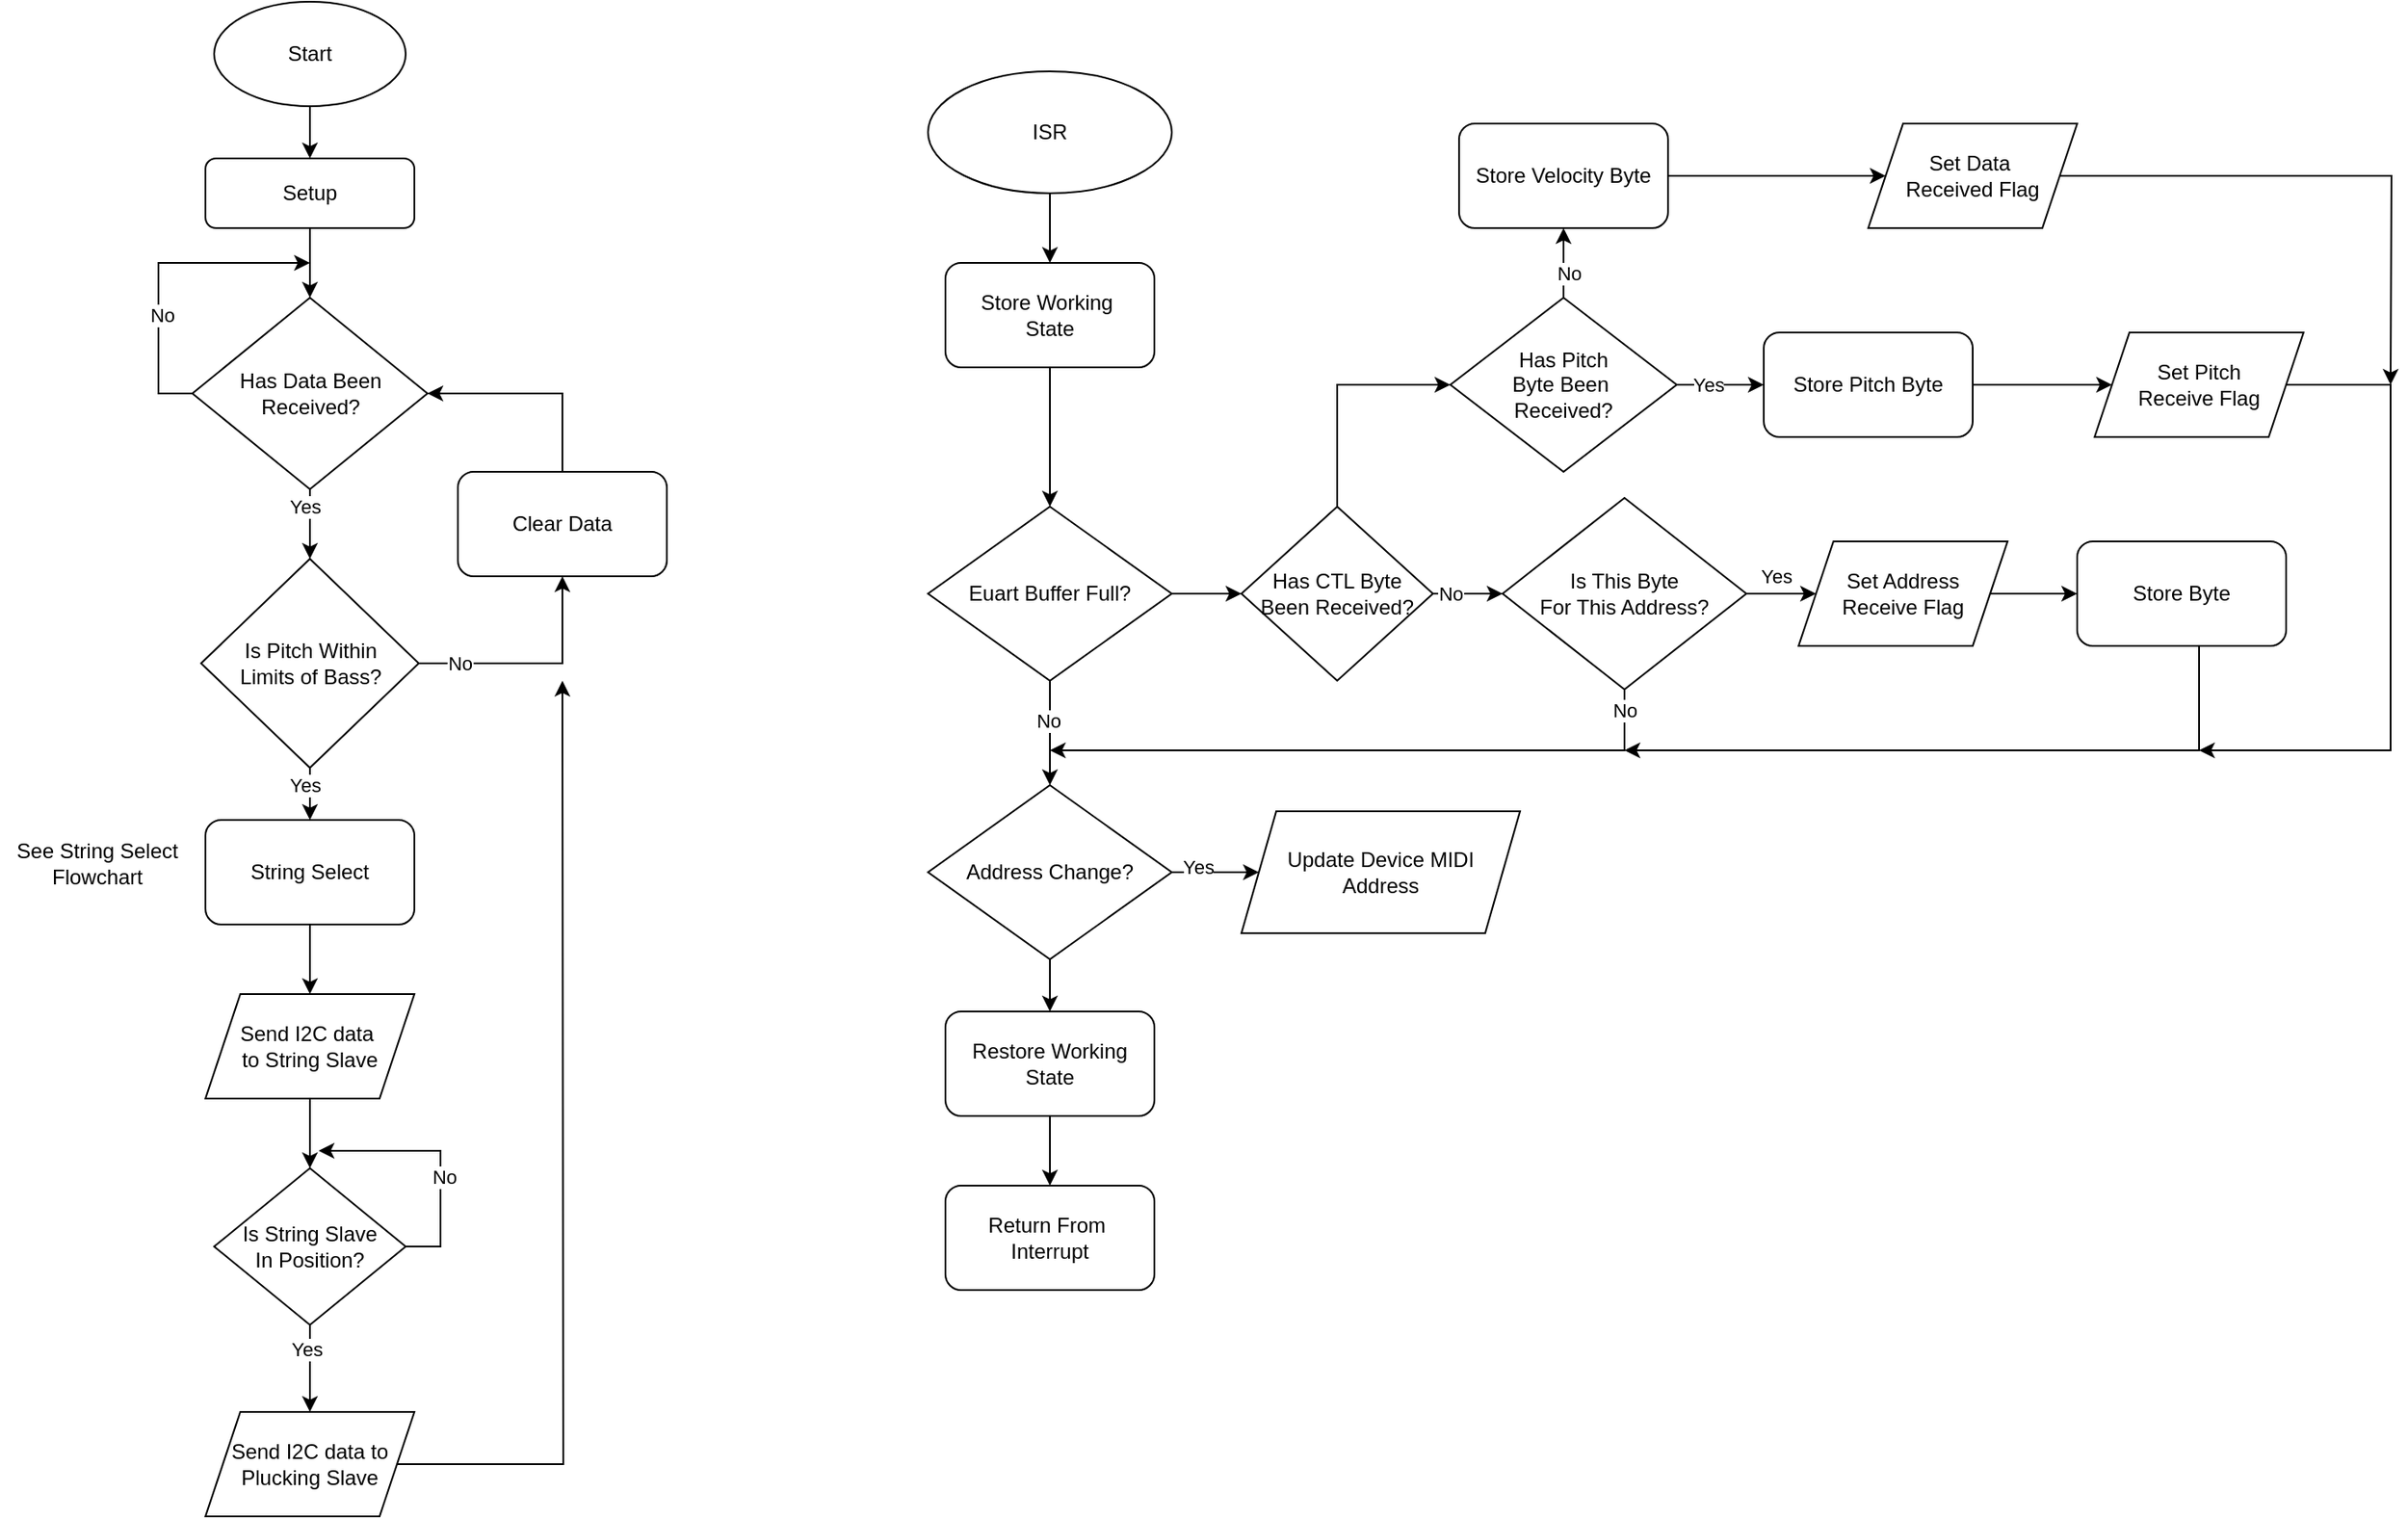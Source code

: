 <mxfile version="24.8.8">
  <diagram id="C5RBs43oDa-KdzZeNtuy" name="Page-1">
    <mxGraphModel dx="1554" dy="813" grid="1" gridSize="10" guides="1" tooltips="1" connect="1" arrows="1" fold="1" page="1" pageScale="1" pageWidth="827" pageHeight="1169" math="0" shadow="0">
      <root>
        <mxCell id="WIyWlLk6GJQsqaUBKTNV-0" />
        <mxCell id="WIyWlLk6GJQsqaUBKTNV-1" parent="WIyWlLk6GJQsqaUBKTNV-0" />
        <mxCell id="ozT5iislFc4H9YeLrhFL-5" value="" style="edgeStyle=orthogonalEdgeStyle;rounded=0;orthogonalLoop=1;jettySize=auto;html=1;" edge="1" parent="WIyWlLk6GJQsqaUBKTNV-1" source="ozT5iislFc4H9YeLrhFL-0" target="ozT5iislFc4H9YeLrhFL-3">
          <mxGeometry relative="1" as="geometry" />
        </mxCell>
        <mxCell id="ozT5iislFc4H9YeLrhFL-0" value="Setup" style="rounded=1;whiteSpace=wrap;html=1;" vertex="1" parent="WIyWlLk6GJQsqaUBKTNV-1">
          <mxGeometry x="175" y="130" width="120" height="40" as="geometry" />
        </mxCell>
        <mxCell id="ozT5iislFc4H9YeLrhFL-2" value="" style="edgeStyle=orthogonalEdgeStyle;rounded=0;orthogonalLoop=1;jettySize=auto;html=1;" edge="1" parent="WIyWlLk6GJQsqaUBKTNV-1" source="ozT5iislFc4H9YeLrhFL-1" target="ozT5iislFc4H9YeLrhFL-0">
          <mxGeometry relative="1" as="geometry" />
        </mxCell>
        <mxCell id="ozT5iislFc4H9YeLrhFL-1" value="Start" style="ellipse;whiteSpace=wrap;html=1;" vertex="1" parent="WIyWlLk6GJQsqaUBKTNV-1">
          <mxGeometry x="180" y="40" width="110" height="60" as="geometry" />
        </mxCell>
        <mxCell id="ozT5iislFc4H9YeLrhFL-4" style="edgeStyle=orthogonalEdgeStyle;rounded=0;orthogonalLoop=1;jettySize=auto;html=1;exitX=0;exitY=0.5;exitDx=0;exitDy=0;" edge="1" parent="WIyWlLk6GJQsqaUBKTNV-1" source="ozT5iislFc4H9YeLrhFL-3">
          <mxGeometry relative="1" as="geometry">
            <mxPoint x="235" y="190" as="targetPoint" />
            <Array as="points">
              <mxPoint x="148" y="265" />
              <mxPoint x="148" y="190" />
            </Array>
          </mxGeometry>
        </mxCell>
        <mxCell id="ozT5iislFc4H9YeLrhFL-28" value="No" style="edgeLabel;html=1;align=center;verticalAlign=middle;resizable=0;points=[];" vertex="1" connectable="0" parent="ozT5iislFc4H9YeLrhFL-4">
          <mxGeometry x="-0.283" y="-2" relative="1" as="geometry">
            <mxPoint as="offset" />
          </mxGeometry>
        </mxCell>
        <mxCell id="ozT5iislFc4H9YeLrhFL-9" value="" style="edgeStyle=orthogonalEdgeStyle;rounded=0;orthogonalLoop=1;jettySize=auto;html=1;" edge="1" parent="WIyWlLk6GJQsqaUBKTNV-1" source="ozT5iislFc4H9YeLrhFL-3" target="ozT5iislFc4H9YeLrhFL-8">
          <mxGeometry relative="1" as="geometry" />
        </mxCell>
        <mxCell id="ozT5iislFc4H9YeLrhFL-29" value="Yes" style="edgeLabel;html=1;align=center;verticalAlign=middle;resizable=0;points=[];" vertex="1" connectable="0" parent="ozT5iislFc4H9YeLrhFL-9">
          <mxGeometry x="-0.528" y="-3" relative="1" as="geometry">
            <mxPoint as="offset" />
          </mxGeometry>
        </mxCell>
        <mxCell id="ozT5iislFc4H9YeLrhFL-3" value="Has Data Been&lt;div&gt;Received?&lt;/div&gt;" style="rhombus;whiteSpace=wrap;html=1;" vertex="1" parent="WIyWlLk6GJQsqaUBKTNV-1">
          <mxGeometry x="167.5" y="210" width="135" height="110" as="geometry" />
        </mxCell>
        <mxCell id="ozT5iislFc4H9YeLrhFL-12" style="edgeStyle=orthogonalEdgeStyle;rounded=0;orthogonalLoop=1;jettySize=auto;html=1;entryX=0.5;entryY=1;entryDx=0;entryDy=0;" edge="1" parent="WIyWlLk6GJQsqaUBKTNV-1" source="ozT5iislFc4H9YeLrhFL-8" target="ozT5iislFc4H9YeLrhFL-11">
          <mxGeometry relative="1" as="geometry" />
        </mxCell>
        <mxCell id="ozT5iislFc4H9YeLrhFL-31" value="No" style="edgeLabel;html=1;align=center;verticalAlign=middle;resizable=0;points=[];" vertex="1" connectable="0" parent="ozT5iislFc4H9YeLrhFL-12">
          <mxGeometry x="-0.453" relative="1" as="geometry">
            <mxPoint x="-13" as="offset" />
          </mxGeometry>
        </mxCell>
        <mxCell id="ozT5iislFc4H9YeLrhFL-15" value="" style="edgeStyle=orthogonalEdgeStyle;rounded=0;orthogonalLoop=1;jettySize=auto;html=1;" edge="1" parent="WIyWlLk6GJQsqaUBKTNV-1" source="ozT5iislFc4H9YeLrhFL-8" target="ozT5iislFc4H9YeLrhFL-14">
          <mxGeometry relative="1" as="geometry" />
        </mxCell>
        <mxCell id="ozT5iislFc4H9YeLrhFL-30" value="Yes" style="edgeLabel;html=1;align=center;verticalAlign=middle;resizable=0;points=[];" vertex="1" connectable="0" parent="ozT5iislFc4H9YeLrhFL-15">
          <mxGeometry x="-0.623" y="-3" relative="1" as="geometry">
            <mxPoint as="offset" />
          </mxGeometry>
        </mxCell>
        <mxCell id="ozT5iislFc4H9YeLrhFL-8" value="Is Pitch Within&lt;div&gt;Limits of Bass?&lt;/div&gt;" style="rhombus;whiteSpace=wrap;html=1;" vertex="1" parent="WIyWlLk6GJQsqaUBKTNV-1">
          <mxGeometry x="172.5" y="360" width="125" height="120" as="geometry" />
        </mxCell>
        <mxCell id="ozT5iislFc4H9YeLrhFL-13" style="edgeStyle=orthogonalEdgeStyle;rounded=0;orthogonalLoop=1;jettySize=auto;html=1;entryX=1;entryY=0.5;entryDx=0;entryDy=0;exitX=0.5;exitY=0;exitDx=0;exitDy=0;" edge="1" parent="WIyWlLk6GJQsqaUBKTNV-1" source="ozT5iislFc4H9YeLrhFL-11" target="ozT5iislFc4H9YeLrhFL-3">
          <mxGeometry relative="1" as="geometry">
            <Array as="points">
              <mxPoint x="380" y="265" />
            </Array>
          </mxGeometry>
        </mxCell>
        <mxCell id="ozT5iislFc4H9YeLrhFL-11" value="Clear Data" style="rounded=1;whiteSpace=wrap;html=1;" vertex="1" parent="WIyWlLk6GJQsqaUBKTNV-1">
          <mxGeometry x="320" y="310" width="120" height="60" as="geometry" />
        </mxCell>
        <mxCell id="ozT5iislFc4H9YeLrhFL-19" value="" style="edgeStyle=orthogonalEdgeStyle;rounded=0;orthogonalLoop=1;jettySize=auto;html=1;" edge="1" parent="WIyWlLk6GJQsqaUBKTNV-1" source="ozT5iislFc4H9YeLrhFL-14" target="ozT5iislFc4H9YeLrhFL-18">
          <mxGeometry relative="1" as="geometry" />
        </mxCell>
        <mxCell id="ozT5iislFc4H9YeLrhFL-14" value="String Select" style="rounded=1;whiteSpace=wrap;html=1;" vertex="1" parent="WIyWlLk6GJQsqaUBKTNV-1">
          <mxGeometry x="175" y="510" width="120" height="60" as="geometry" />
        </mxCell>
        <mxCell id="ozT5iislFc4H9YeLrhFL-16" value="See String Select Flowchart" style="text;html=1;align=center;verticalAlign=middle;whiteSpace=wrap;rounded=0;" vertex="1" parent="WIyWlLk6GJQsqaUBKTNV-1">
          <mxGeometry x="57.5" y="500" width="110" height="70" as="geometry" />
        </mxCell>
        <mxCell id="ozT5iislFc4H9YeLrhFL-37" value="" style="edgeStyle=orthogonalEdgeStyle;rounded=0;orthogonalLoop=1;jettySize=auto;html=1;" edge="1" parent="WIyWlLk6GJQsqaUBKTNV-1" source="ozT5iislFc4H9YeLrhFL-18" target="ozT5iislFc4H9YeLrhFL-36">
          <mxGeometry relative="1" as="geometry" />
        </mxCell>
        <mxCell id="ozT5iislFc4H9YeLrhFL-18" value="Send I2C data&amp;nbsp;&lt;div&gt;to String Slave&lt;/div&gt;" style="shape=parallelogram;perimeter=parallelogramPerimeter;whiteSpace=wrap;html=1;fixedSize=1;" vertex="1" parent="WIyWlLk6GJQsqaUBKTNV-1">
          <mxGeometry x="175" y="610" width="120" height="60" as="geometry" />
        </mxCell>
        <mxCell id="ozT5iislFc4H9YeLrhFL-22" style="edgeStyle=orthogonalEdgeStyle;rounded=0;orthogonalLoop=1;jettySize=auto;html=1;" edge="1" parent="WIyWlLk6GJQsqaUBKTNV-1" source="ozT5iislFc4H9YeLrhFL-20">
          <mxGeometry relative="1" as="geometry">
            <mxPoint x="380" y="430" as="targetPoint" />
          </mxGeometry>
        </mxCell>
        <mxCell id="ozT5iislFc4H9YeLrhFL-20" value="Send I2C data to Plucking Slave" style="shape=parallelogram;perimeter=parallelogramPerimeter;whiteSpace=wrap;html=1;fixedSize=1;" vertex="1" parent="WIyWlLk6GJQsqaUBKTNV-1">
          <mxGeometry x="175" y="850" width="120" height="60" as="geometry" />
        </mxCell>
        <mxCell id="ozT5iislFc4H9YeLrhFL-62" value="" style="edgeStyle=orthogonalEdgeStyle;rounded=0;orthogonalLoop=1;jettySize=auto;html=1;" edge="1" parent="WIyWlLk6GJQsqaUBKTNV-1" source="ozT5iislFc4H9YeLrhFL-23" target="ozT5iislFc4H9YeLrhFL-61">
          <mxGeometry relative="1" as="geometry" />
        </mxCell>
        <mxCell id="ozT5iislFc4H9YeLrhFL-23" value="ISR" style="ellipse;whiteSpace=wrap;html=1;" vertex="1" parent="WIyWlLk6GJQsqaUBKTNV-1">
          <mxGeometry x="590" y="80" width="140" height="70" as="geometry" />
        </mxCell>
        <mxCell id="ozT5iislFc4H9YeLrhFL-27" value="" style="edgeStyle=orthogonalEdgeStyle;rounded=0;orthogonalLoop=1;jettySize=auto;html=1;exitX=0.5;exitY=1;exitDx=0;exitDy=0;" edge="1" parent="WIyWlLk6GJQsqaUBKTNV-1" source="ozT5iislFc4H9YeLrhFL-24" target="ozT5iislFc4H9YeLrhFL-26">
          <mxGeometry relative="1" as="geometry">
            <mxPoint x="660" y="450" as="sourcePoint" />
          </mxGeometry>
        </mxCell>
        <mxCell id="ozT5iislFc4H9YeLrhFL-34" value="No" style="edgeLabel;html=1;align=center;verticalAlign=middle;resizable=0;points=[];" vertex="1" connectable="0" parent="ozT5iislFc4H9YeLrhFL-27">
          <mxGeometry x="-0.228" y="-1" relative="1" as="geometry">
            <mxPoint as="offset" />
          </mxGeometry>
        </mxCell>
        <mxCell id="ozT5iislFc4H9YeLrhFL-45" value="" style="edgeStyle=orthogonalEdgeStyle;rounded=0;orthogonalLoop=1;jettySize=auto;html=1;" edge="1" parent="WIyWlLk6GJQsqaUBKTNV-1" source="ozT5iislFc4H9YeLrhFL-24" target="ozT5iislFc4H9YeLrhFL-44">
          <mxGeometry relative="1" as="geometry" />
        </mxCell>
        <mxCell id="ozT5iislFc4H9YeLrhFL-24" value="Euart Buffer Full?" style="rhombus;whiteSpace=wrap;html=1;" vertex="1" parent="WIyWlLk6GJQsqaUBKTNV-1">
          <mxGeometry x="590" y="330" width="140" height="100" as="geometry" />
        </mxCell>
        <mxCell id="ozT5iislFc4H9YeLrhFL-33" value="" style="edgeStyle=orthogonalEdgeStyle;rounded=0;orthogonalLoop=1;jettySize=auto;html=1;" edge="1" parent="WIyWlLk6GJQsqaUBKTNV-1" source="ozT5iislFc4H9YeLrhFL-26" target="ozT5iislFc4H9YeLrhFL-32">
          <mxGeometry relative="1" as="geometry" />
        </mxCell>
        <mxCell id="ozT5iislFc4H9YeLrhFL-35" value="Yes" style="edgeLabel;html=1;align=center;verticalAlign=middle;resizable=0;points=[];" vertex="1" connectable="0" parent="ozT5iislFc4H9YeLrhFL-33">
          <mxGeometry x="-0.411" y="3" relative="1" as="geometry">
            <mxPoint as="offset" />
          </mxGeometry>
        </mxCell>
        <mxCell id="ozT5iislFc4H9YeLrhFL-83" value="" style="edgeStyle=orthogonalEdgeStyle;rounded=0;orthogonalLoop=1;jettySize=auto;html=1;" edge="1" parent="WIyWlLk6GJQsqaUBKTNV-1" source="ozT5iislFc4H9YeLrhFL-26" target="ozT5iislFc4H9YeLrhFL-81">
          <mxGeometry relative="1" as="geometry" />
        </mxCell>
        <mxCell id="ozT5iislFc4H9YeLrhFL-26" value="Address Change?" style="rhombus;whiteSpace=wrap;html=1;" vertex="1" parent="WIyWlLk6GJQsqaUBKTNV-1">
          <mxGeometry x="590" y="490" width="140" height="100" as="geometry" />
        </mxCell>
        <mxCell id="ozT5iislFc4H9YeLrhFL-32" value="Update Device MIDI&lt;div&gt;Address&lt;/div&gt;" style="shape=parallelogram;perimeter=parallelogramPerimeter;whiteSpace=wrap;html=1;fixedSize=1;" vertex="1" parent="WIyWlLk6GJQsqaUBKTNV-1">
          <mxGeometry x="770" y="505" width="160" height="70" as="geometry" />
        </mxCell>
        <mxCell id="ozT5iislFc4H9YeLrhFL-38" value="" style="edgeStyle=orthogonalEdgeStyle;rounded=0;orthogonalLoop=1;jettySize=auto;html=1;" edge="1" parent="WIyWlLk6GJQsqaUBKTNV-1" source="ozT5iislFc4H9YeLrhFL-36" target="ozT5iislFc4H9YeLrhFL-20">
          <mxGeometry relative="1" as="geometry" />
        </mxCell>
        <mxCell id="ozT5iislFc4H9YeLrhFL-41" value="Yes" style="edgeLabel;html=1;align=center;verticalAlign=middle;resizable=0;points=[];" vertex="1" connectable="0" parent="ozT5iislFc4H9YeLrhFL-38">
          <mxGeometry x="-0.457" y="-2" relative="1" as="geometry">
            <mxPoint as="offset" />
          </mxGeometry>
        </mxCell>
        <mxCell id="ozT5iislFc4H9YeLrhFL-39" style="edgeStyle=orthogonalEdgeStyle;rounded=0;orthogonalLoop=1;jettySize=auto;html=1;exitX=1;exitY=0.5;exitDx=0;exitDy=0;" edge="1" parent="WIyWlLk6GJQsqaUBKTNV-1" source="ozT5iislFc4H9YeLrhFL-36">
          <mxGeometry relative="1" as="geometry">
            <mxPoint x="240" y="700" as="targetPoint" />
            <Array as="points">
              <mxPoint x="310" y="755" />
              <mxPoint x="310" y="700" />
            </Array>
          </mxGeometry>
        </mxCell>
        <mxCell id="ozT5iislFc4H9YeLrhFL-40" value="No" style="edgeLabel;html=1;align=center;verticalAlign=middle;resizable=0;points=[];" vertex="1" connectable="0" parent="ozT5iislFc4H9YeLrhFL-39">
          <mxGeometry x="-0.167" y="-2" relative="1" as="geometry">
            <mxPoint as="offset" />
          </mxGeometry>
        </mxCell>
        <mxCell id="ozT5iislFc4H9YeLrhFL-36" value="Is String Slave&lt;div&gt;In Position?&lt;/div&gt;" style="rhombus;whiteSpace=wrap;html=1;" vertex="1" parent="WIyWlLk6GJQsqaUBKTNV-1">
          <mxGeometry x="180" y="710" width="110" height="90" as="geometry" />
        </mxCell>
        <mxCell id="ozT5iislFc4H9YeLrhFL-47" value="" style="edgeStyle=orthogonalEdgeStyle;rounded=0;orthogonalLoop=1;jettySize=auto;html=1;" edge="1" parent="WIyWlLk6GJQsqaUBKTNV-1" source="ozT5iislFc4H9YeLrhFL-44" target="ozT5iislFc4H9YeLrhFL-46">
          <mxGeometry relative="1" as="geometry" />
        </mxCell>
        <mxCell id="ozT5iislFc4H9YeLrhFL-48" value="No" style="edgeLabel;html=1;align=center;verticalAlign=middle;resizable=0;points=[];" vertex="1" connectable="0" parent="ozT5iislFc4H9YeLrhFL-47">
          <mxGeometry x="-0.064" y="-4" relative="1" as="geometry">
            <mxPoint x="-9" y="-4" as="offset" />
          </mxGeometry>
        </mxCell>
        <mxCell id="ozT5iislFc4H9YeLrhFL-64" style="edgeStyle=orthogonalEdgeStyle;rounded=0;orthogonalLoop=1;jettySize=auto;html=1;entryX=0;entryY=0.5;entryDx=0;entryDy=0;" edge="1" parent="WIyWlLk6GJQsqaUBKTNV-1" source="ozT5iislFc4H9YeLrhFL-44" target="ozT5iislFc4H9YeLrhFL-57">
          <mxGeometry relative="1" as="geometry">
            <mxPoint x="880" y="260" as="targetPoint" />
            <Array as="points">
              <mxPoint x="825" y="260" />
            </Array>
          </mxGeometry>
        </mxCell>
        <mxCell id="ozT5iislFc4H9YeLrhFL-44" value="Has CTL Byte&lt;div&gt;Been Received?&lt;/div&gt;" style="rhombus;whiteSpace=wrap;html=1;" vertex="1" parent="WIyWlLk6GJQsqaUBKTNV-1">
          <mxGeometry x="770" y="330" width="110" height="100" as="geometry" />
        </mxCell>
        <mxCell id="ozT5iislFc4H9YeLrhFL-50" style="edgeStyle=orthogonalEdgeStyle;rounded=0;orthogonalLoop=1;jettySize=auto;html=1;" edge="1" parent="WIyWlLk6GJQsqaUBKTNV-1" source="ozT5iislFc4H9YeLrhFL-46">
          <mxGeometry relative="1" as="geometry">
            <mxPoint x="660" y="470" as="targetPoint" />
            <Array as="points">
              <mxPoint x="990" y="470" />
            </Array>
          </mxGeometry>
        </mxCell>
        <mxCell id="ozT5iislFc4H9YeLrhFL-51" value="No" style="edgeLabel;html=1;align=center;verticalAlign=middle;resizable=0;points=[];" vertex="1" connectable="0" parent="ozT5iislFc4H9YeLrhFL-50">
          <mxGeometry x="-0.936" relative="1" as="geometry">
            <mxPoint as="offset" />
          </mxGeometry>
        </mxCell>
        <mxCell id="ozT5iislFc4H9YeLrhFL-54" value="" style="edgeStyle=orthogonalEdgeStyle;rounded=0;orthogonalLoop=1;jettySize=auto;html=1;" edge="1" parent="WIyWlLk6GJQsqaUBKTNV-1" source="ozT5iislFc4H9YeLrhFL-46" target="ozT5iislFc4H9YeLrhFL-53">
          <mxGeometry relative="1" as="geometry" />
        </mxCell>
        <mxCell id="ozT5iislFc4H9YeLrhFL-55" value="Yes" style="edgeLabel;html=1;align=center;verticalAlign=middle;resizable=0;points=[];" vertex="1" connectable="0" parent="ozT5iislFc4H9YeLrhFL-54">
          <mxGeometry x="0.224" y="-1" relative="1" as="geometry">
            <mxPoint y="-11" as="offset" />
          </mxGeometry>
        </mxCell>
        <mxCell id="ozT5iislFc4H9YeLrhFL-46" value="Is This Byte&lt;div&gt;For This Address?&lt;/div&gt;" style="rhombus;whiteSpace=wrap;html=1;" vertex="1" parent="WIyWlLk6GJQsqaUBKTNV-1">
          <mxGeometry x="920" y="325" width="140" height="110" as="geometry" />
        </mxCell>
        <mxCell id="ozT5iislFc4H9YeLrhFL-59" value="" style="edgeStyle=orthogonalEdgeStyle;rounded=0;orthogonalLoop=1;jettySize=auto;html=1;" edge="1" parent="WIyWlLk6GJQsqaUBKTNV-1" source="ozT5iislFc4H9YeLrhFL-53" target="ozT5iislFc4H9YeLrhFL-58">
          <mxGeometry relative="1" as="geometry" />
        </mxCell>
        <mxCell id="ozT5iislFc4H9YeLrhFL-53" value="Set Address&lt;div&gt;Receive Flag&lt;/div&gt;" style="shape=parallelogram;perimeter=parallelogramPerimeter;whiteSpace=wrap;html=1;fixedSize=1;" vertex="1" parent="WIyWlLk6GJQsqaUBKTNV-1">
          <mxGeometry x="1090" y="350" width="120" height="60" as="geometry" />
        </mxCell>
        <mxCell id="ozT5iislFc4H9YeLrhFL-68" value="" style="edgeStyle=orthogonalEdgeStyle;rounded=0;orthogonalLoop=1;jettySize=auto;html=1;" edge="1" parent="WIyWlLk6GJQsqaUBKTNV-1" source="ozT5iislFc4H9YeLrhFL-57" target="ozT5iislFc4H9YeLrhFL-65">
          <mxGeometry relative="1" as="geometry" />
        </mxCell>
        <mxCell id="ozT5iislFc4H9YeLrhFL-71" value="Yes" style="edgeLabel;html=1;align=center;verticalAlign=middle;resizable=0;points=[];" vertex="1" connectable="0" parent="ozT5iislFc4H9YeLrhFL-68">
          <mxGeometry x="-0.297" relative="1" as="geometry">
            <mxPoint as="offset" />
          </mxGeometry>
        </mxCell>
        <mxCell id="ozT5iislFc4H9YeLrhFL-69" value="" style="edgeStyle=orthogonalEdgeStyle;rounded=0;orthogonalLoop=1;jettySize=auto;html=1;" edge="1" parent="WIyWlLk6GJQsqaUBKTNV-1" source="ozT5iislFc4H9YeLrhFL-57" target="ozT5iislFc4H9YeLrhFL-67">
          <mxGeometry relative="1" as="geometry" />
        </mxCell>
        <mxCell id="ozT5iislFc4H9YeLrhFL-70" value="No" style="edgeLabel;html=1;align=center;verticalAlign=middle;resizable=0;points=[];" vertex="1" connectable="0" parent="ozT5iislFc4H9YeLrhFL-69">
          <mxGeometry x="-0.265" y="-3" relative="1" as="geometry">
            <mxPoint as="offset" />
          </mxGeometry>
        </mxCell>
        <mxCell id="ozT5iislFc4H9YeLrhFL-57" value="Has Pitch&lt;div&gt;Byte Been&amp;nbsp;&lt;/div&gt;&lt;div&gt;Received?&lt;/div&gt;" style="rhombus;whiteSpace=wrap;html=1;" vertex="1" parent="WIyWlLk6GJQsqaUBKTNV-1">
          <mxGeometry x="890" y="210" width="130" height="100" as="geometry" />
        </mxCell>
        <mxCell id="ozT5iislFc4H9YeLrhFL-60" style="edgeStyle=orthogonalEdgeStyle;rounded=0;orthogonalLoop=1;jettySize=auto;html=1;" edge="1" parent="WIyWlLk6GJQsqaUBKTNV-1">
          <mxGeometry relative="1" as="geometry">
            <mxPoint x="990" y="470" as="targetPoint" />
            <mxPoint x="1320" y="400" as="sourcePoint" />
            <Array as="points">
              <mxPoint x="1320" y="470" />
              <mxPoint x="1001" y="470" />
            </Array>
          </mxGeometry>
        </mxCell>
        <mxCell id="ozT5iislFc4H9YeLrhFL-58" value="Store Byte" style="rounded=1;whiteSpace=wrap;html=1;" vertex="1" parent="WIyWlLk6GJQsqaUBKTNV-1">
          <mxGeometry x="1250" y="350" width="120" height="60" as="geometry" />
        </mxCell>
        <mxCell id="ozT5iislFc4H9YeLrhFL-63" value="" style="edgeStyle=orthogonalEdgeStyle;rounded=0;orthogonalLoop=1;jettySize=auto;html=1;" edge="1" parent="WIyWlLk6GJQsqaUBKTNV-1" source="ozT5iislFc4H9YeLrhFL-61" target="ozT5iislFc4H9YeLrhFL-24">
          <mxGeometry relative="1" as="geometry" />
        </mxCell>
        <mxCell id="ozT5iislFc4H9YeLrhFL-61" value="Store Working&amp;nbsp;&lt;div&gt;State&lt;/div&gt;" style="rounded=1;whiteSpace=wrap;html=1;" vertex="1" parent="WIyWlLk6GJQsqaUBKTNV-1">
          <mxGeometry x="600" y="190" width="120" height="60" as="geometry" />
        </mxCell>
        <mxCell id="ozT5iislFc4H9YeLrhFL-73" style="edgeStyle=orthogonalEdgeStyle;rounded=0;orthogonalLoop=1;jettySize=auto;html=1;" edge="1" parent="WIyWlLk6GJQsqaUBKTNV-1" source="ozT5iislFc4H9YeLrhFL-79">
          <mxGeometry relative="1" as="geometry">
            <mxPoint x="1320" y="470" as="targetPoint" />
            <Array as="points">
              <mxPoint x="1430" y="260" />
              <mxPoint x="1430" y="470" />
            </Array>
          </mxGeometry>
        </mxCell>
        <mxCell id="ozT5iislFc4H9YeLrhFL-65" value="Store Pitch Byte" style="rounded=1;whiteSpace=wrap;html=1;" vertex="1" parent="WIyWlLk6GJQsqaUBKTNV-1">
          <mxGeometry x="1070" y="230" width="120" height="60" as="geometry" />
        </mxCell>
        <mxCell id="ozT5iislFc4H9YeLrhFL-77" value="" style="edgeStyle=orthogonalEdgeStyle;rounded=0;orthogonalLoop=1;jettySize=auto;html=1;" edge="1" parent="WIyWlLk6GJQsqaUBKTNV-1" source="ozT5iislFc4H9YeLrhFL-67" target="ozT5iislFc4H9YeLrhFL-76">
          <mxGeometry relative="1" as="geometry" />
        </mxCell>
        <mxCell id="ozT5iislFc4H9YeLrhFL-67" value="Store Velocity Byte" style="rounded=1;whiteSpace=wrap;html=1;" vertex="1" parent="WIyWlLk6GJQsqaUBKTNV-1">
          <mxGeometry x="895" y="110" width="120" height="60" as="geometry" />
        </mxCell>
        <mxCell id="ozT5iislFc4H9YeLrhFL-78" style="edgeStyle=orthogonalEdgeStyle;rounded=0;orthogonalLoop=1;jettySize=auto;html=1;" edge="1" parent="WIyWlLk6GJQsqaUBKTNV-1" source="ozT5iislFc4H9YeLrhFL-76">
          <mxGeometry relative="1" as="geometry">
            <mxPoint x="1430" y="260" as="targetPoint" />
          </mxGeometry>
        </mxCell>
        <mxCell id="ozT5iislFc4H9YeLrhFL-76" value="Set Data&amp;nbsp;&lt;div&gt;Received Flag&lt;/div&gt;" style="shape=parallelogram;perimeter=parallelogramPerimeter;whiteSpace=wrap;html=1;fixedSize=1;" vertex="1" parent="WIyWlLk6GJQsqaUBKTNV-1">
          <mxGeometry x="1130" y="110" width="120" height="60" as="geometry" />
        </mxCell>
        <mxCell id="ozT5iislFc4H9YeLrhFL-80" value="" style="edgeStyle=orthogonalEdgeStyle;rounded=0;orthogonalLoop=1;jettySize=auto;html=1;" edge="1" parent="WIyWlLk6GJQsqaUBKTNV-1" source="ozT5iislFc4H9YeLrhFL-65" target="ozT5iislFc4H9YeLrhFL-79">
          <mxGeometry relative="1" as="geometry">
            <mxPoint x="1320" y="470" as="targetPoint" />
            <mxPoint x="1190" y="260" as="sourcePoint" />
            <Array as="points" />
          </mxGeometry>
        </mxCell>
        <mxCell id="ozT5iislFc4H9YeLrhFL-79" value="Set Pitch&lt;div&gt;Receive Flag&lt;/div&gt;" style="shape=parallelogram;perimeter=parallelogramPerimeter;whiteSpace=wrap;html=1;fixedSize=1;" vertex="1" parent="WIyWlLk6GJQsqaUBKTNV-1">
          <mxGeometry x="1260" y="230" width="120" height="60" as="geometry" />
        </mxCell>
        <mxCell id="ozT5iislFc4H9YeLrhFL-84" value="" style="edgeStyle=orthogonalEdgeStyle;rounded=0;orthogonalLoop=1;jettySize=auto;html=1;" edge="1" parent="WIyWlLk6GJQsqaUBKTNV-1" source="ozT5iislFc4H9YeLrhFL-81" target="ozT5iislFc4H9YeLrhFL-82">
          <mxGeometry relative="1" as="geometry" />
        </mxCell>
        <mxCell id="ozT5iislFc4H9YeLrhFL-81" value="Restore Working&lt;div&gt;State&lt;/div&gt;" style="rounded=1;whiteSpace=wrap;html=1;" vertex="1" parent="WIyWlLk6GJQsqaUBKTNV-1">
          <mxGeometry x="600" y="620" width="120" height="60" as="geometry" />
        </mxCell>
        <mxCell id="ozT5iislFc4H9YeLrhFL-82" value="Return From&amp;nbsp;&lt;div&gt;Interrupt&lt;/div&gt;" style="rounded=1;whiteSpace=wrap;html=1;" vertex="1" parent="WIyWlLk6GJQsqaUBKTNV-1">
          <mxGeometry x="600" y="720" width="120" height="60" as="geometry" />
        </mxCell>
      </root>
    </mxGraphModel>
  </diagram>
</mxfile>
